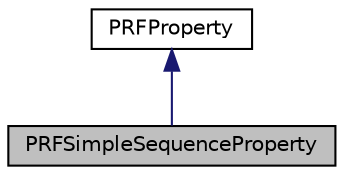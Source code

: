 digraph "PRFSimpleSequenceProperty"
{
 // INTERACTIVE_SVG=YES
  edge [fontname="Helvetica",fontsize="10",labelfontname="Helvetica",labelfontsize="10"];
  node [fontname="Helvetica",fontsize="10",shape=record];
  Node1 [label="PRFSimpleSequenceProperty",height=0.2,width=0.4,color="black", fillcolor="grey75", style="filled", fontcolor="black"];
  Node2 -> Node1 [dir="back",color="midnightblue",fontsize="10",style="solid",fontname="Helvetica"];
  Node2 [label="PRFProperty",height=0.2,width=0.4,color="black", fillcolor="white", style="filled",URL="$class_p_r_f_property.html",tooltip="this class is base class of property. "];
}
